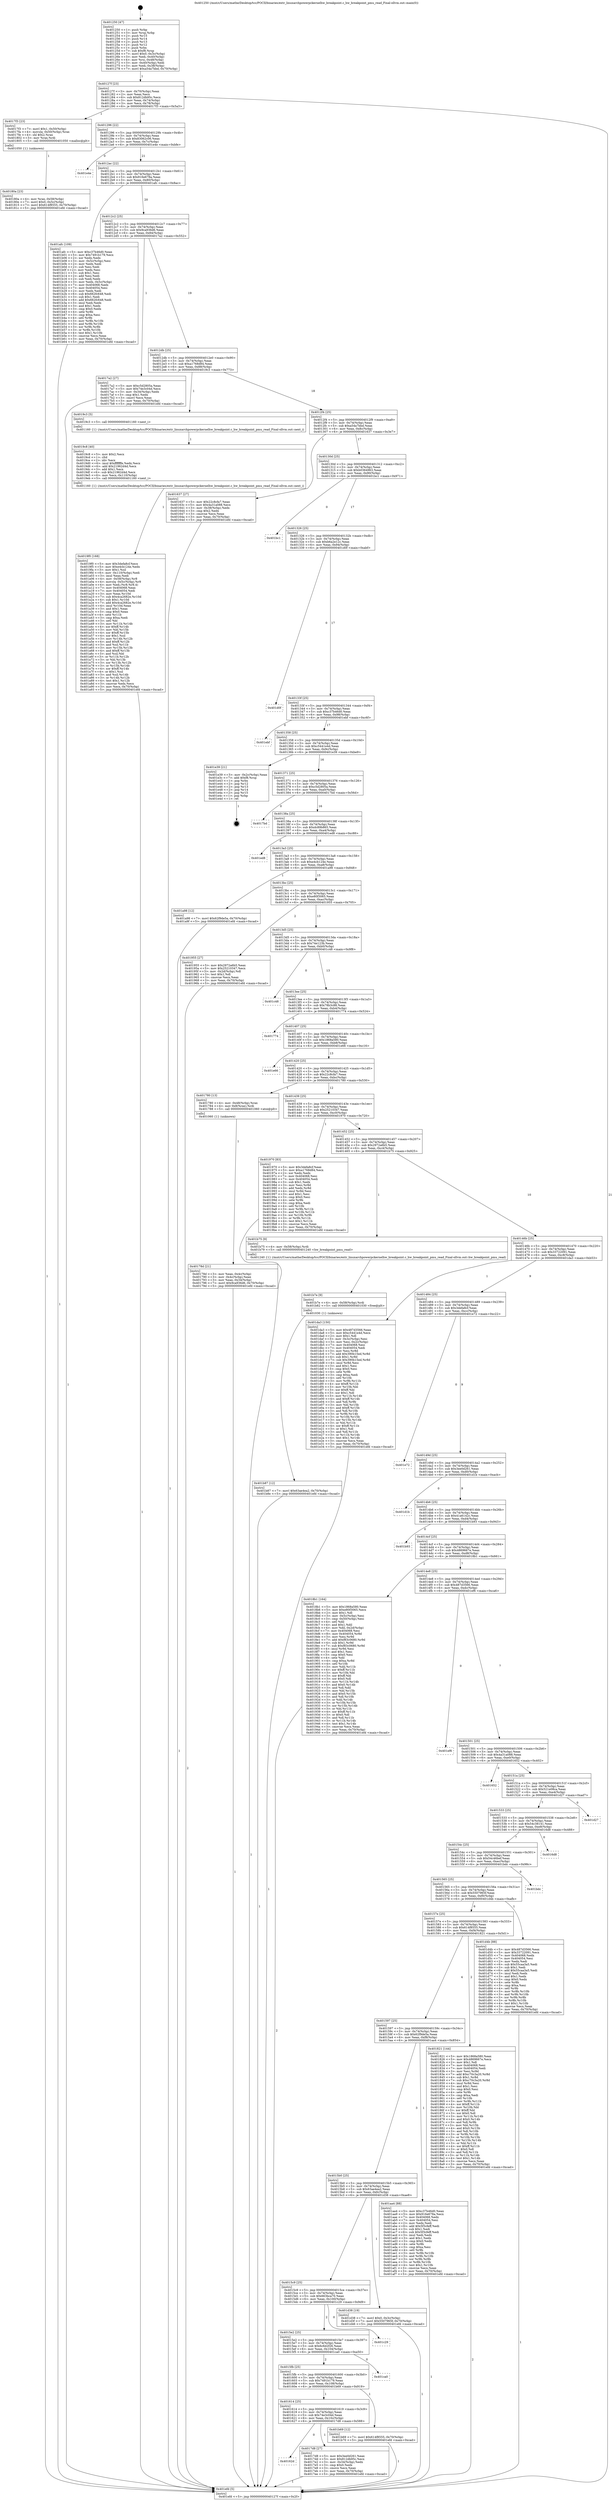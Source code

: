 digraph "0x401250" {
  label = "0x401250 (/mnt/c/Users/mathe/Desktop/tcc/POCII/binaries/extr_linuxarchpowerpckernelhw_breakpoint.c_hw_breakpoint_pmu_read_Final-ollvm.out::main(0))"
  labelloc = "t"
  node[shape=record]

  Entry [label="",width=0.3,height=0.3,shape=circle,fillcolor=black,style=filled]
  "0x40127f" [label="{
     0x40127f [23]\l
     | [instrs]\l
     &nbsp;&nbsp;0x40127f \<+3\>: mov -0x70(%rbp),%eax\l
     &nbsp;&nbsp;0x401282 \<+2\>: mov %eax,%ecx\l
     &nbsp;&nbsp;0x401284 \<+6\>: sub $0x812db95c,%ecx\l
     &nbsp;&nbsp;0x40128a \<+3\>: mov %eax,-0x74(%rbp)\l
     &nbsp;&nbsp;0x40128d \<+3\>: mov %ecx,-0x78(%rbp)\l
     &nbsp;&nbsp;0x401290 \<+6\>: je 00000000004017f3 \<main+0x5a3\>\l
  }"]
  "0x4017f3" [label="{
     0x4017f3 [23]\l
     | [instrs]\l
     &nbsp;&nbsp;0x4017f3 \<+7\>: movl $0x1,-0x50(%rbp)\l
     &nbsp;&nbsp;0x4017fa \<+4\>: movslq -0x50(%rbp),%rax\l
     &nbsp;&nbsp;0x4017fe \<+4\>: shl $0x2,%rax\l
     &nbsp;&nbsp;0x401802 \<+3\>: mov %rax,%rdi\l
     &nbsp;&nbsp;0x401805 \<+5\>: call 0000000000401050 \<malloc@plt\>\l
     | [calls]\l
     &nbsp;&nbsp;0x401050 \{1\} (unknown)\l
  }"]
  "0x401296" [label="{
     0x401296 [22]\l
     | [instrs]\l
     &nbsp;&nbsp;0x401296 \<+5\>: jmp 000000000040129b \<main+0x4b\>\l
     &nbsp;&nbsp;0x40129b \<+3\>: mov -0x74(%rbp),%eax\l
     &nbsp;&nbsp;0x40129e \<+5\>: sub $0x83062c06,%eax\l
     &nbsp;&nbsp;0x4012a3 \<+3\>: mov %eax,-0x7c(%rbp)\l
     &nbsp;&nbsp;0x4012a6 \<+6\>: je 0000000000401e4e \<main+0xbfe\>\l
  }"]
  Exit [label="",width=0.3,height=0.3,shape=circle,fillcolor=black,style=filled,peripheries=2]
  "0x401e4e" [label="{
     0x401e4e\l
  }", style=dashed]
  "0x4012ac" [label="{
     0x4012ac [22]\l
     | [instrs]\l
     &nbsp;&nbsp;0x4012ac \<+5\>: jmp 00000000004012b1 \<main+0x61\>\l
     &nbsp;&nbsp;0x4012b1 \<+3\>: mov -0x74(%rbp),%eax\l
     &nbsp;&nbsp;0x4012b4 \<+5\>: sub $0x916e678a,%eax\l
     &nbsp;&nbsp;0x4012b9 \<+3\>: mov %eax,-0x80(%rbp)\l
     &nbsp;&nbsp;0x4012bc \<+6\>: je 0000000000401afc \<main+0x8ac\>\l
  }"]
  "0x401b87" [label="{
     0x401b87 [12]\l
     | [instrs]\l
     &nbsp;&nbsp;0x401b87 \<+7\>: movl $0x63ae4ea2,-0x70(%rbp)\l
     &nbsp;&nbsp;0x401b8e \<+5\>: jmp 0000000000401efd \<main+0xcad\>\l
  }"]
  "0x401afc" [label="{
     0x401afc [109]\l
     | [instrs]\l
     &nbsp;&nbsp;0x401afc \<+5\>: mov $0xc37b46d0,%eax\l
     &nbsp;&nbsp;0x401b01 \<+5\>: mov $0x7491b179,%ecx\l
     &nbsp;&nbsp;0x401b06 \<+2\>: xor %edx,%edx\l
     &nbsp;&nbsp;0x401b08 \<+3\>: mov -0x5c(%rbp),%esi\l
     &nbsp;&nbsp;0x401b0b \<+2\>: mov %edx,%edi\l
     &nbsp;&nbsp;0x401b0d \<+2\>: sub %esi,%edi\l
     &nbsp;&nbsp;0x401b0f \<+2\>: mov %edx,%esi\l
     &nbsp;&nbsp;0x401b11 \<+3\>: sub $0x1,%esi\l
     &nbsp;&nbsp;0x401b14 \<+2\>: add %esi,%edi\l
     &nbsp;&nbsp;0x401b16 \<+2\>: sub %edi,%edx\l
     &nbsp;&nbsp;0x401b18 \<+3\>: mov %edx,-0x5c(%rbp)\l
     &nbsp;&nbsp;0x401b1b \<+7\>: mov 0x404068,%edx\l
     &nbsp;&nbsp;0x401b22 \<+7\>: mov 0x404054,%esi\l
     &nbsp;&nbsp;0x401b29 \<+2\>: mov %edx,%edi\l
     &nbsp;&nbsp;0x401b2b \<+6\>: sub $0x662fc648,%edi\l
     &nbsp;&nbsp;0x401b31 \<+3\>: sub $0x1,%edi\l
     &nbsp;&nbsp;0x401b34 \<+6\>: add $0x662fc648,%edi\l
     &nbsp;&nbsp;0x401b3a \<+3\>: imul %edi,%edx\l
     &nbsp;&nbsp;0x401b3d \<+3\>: and $0x1,%edx\l
     &nbsp;&nbsp;0x401b40 \<+3\>: cmp $0x0,%edx\l
     &nbsp;&nbsp;0x401b43 \<+4\>: sete %r8b\l
     &nbsp;&nbsp;0x401b47 \<+3\>: cmp $0xa,%esi\l
     &nbsp;&nbsp;0x401b4a \<+4\>: setl %r9b\l
     &nbsp;&nbsp;0x401b4e \<+3\>: mov %r8b,%r10b\l
     &nbsp;&nbsp;0x401b51 \<+3\>: and %r9b,%r10b\l
     &nbsp;&nbsp;0x401b54 \<+3\>: xor %r9b,%r8b\l
     &nbsp;&nbsp;0x401b57 \<+3\>: or %r8b,%r10b\l
     &nbsp;&nbsp;0x401b5a \<+4\>: test $0x1,%r10b\l
     &nbsp;&nbsp;0x401b5e \<+3\>: cmovne %ecx,%eax\l
     &nbsp;&nbsp;0x401b61 \<+3\>: mov %eax,-0x70(%rbp)\l
     &nbsp;&nbsp;0x401b64 \<+5\>: jmp 0000000000401efd \<main+0xcad\>\l
  }"]
  "0x4012c2" [label="{
     0x4012c2 [25]\l
     | [instrs]\l
     &nbsp;&nbsp;0x4012c2 \<+5\>: jmp 00000000004012c7 \<main+0x77\>\l
     &nbsp;&nbsp;0x4012c7 \<+3\>: mov -0x74(%rbp),%eax\l
     &nbsp;&nbsp;0x4012ca \<+5\>: sub $0x9ca936d6,%eax\l
     &nbsp;&nbsp;0x4012cf \<+6\>: mov %eax,-0x84(%rbp)\l
     &nbsp;&nbsp;0x4012d5 \<+6\>: je 00000000004017a2 \<main+0x552\>\l
  }"]
  "0x401b7e" [label="{
     0x401b7e [9]\l
     | [instrs]\l
     &nbsp;&nbsp;0x401b7e \<+4\>: mov -0x58(%rbp),%rdi\l
     &nbsp;&nbsp;0x401b82 \<+5\>: call 0000000000401030 \<free@plt\>\l
     | [calls]\l
     &nbsp;&nbsp;0x401030 \{1\} (unknown)\l
  }"]
  "0x4017a2" [label="{
     0x4017a2 [27]\l
     | [instrs]\l
     &nbsp;&nbsp;0x4017a2 \<+5\>: mov $0xc5d2805a,%eax\l
     &nbsp;&nbsp;0x4017a7 \<+5\>: mov $0x74e3c04d,%ecx\l
     &nbsp;&nbsp;0x4017ac \<+3\>: mov -0x34(%rbp),%edx\l
     &nbsp;&nbsp;0x4017af \<+3\>: cmp $0x1,%edx\l
     &nbsp;&nbsp;0x4017b2 \<+3\>: cmovl %ecx,%eax\l
     &nbsp;&nbsp;0x4017b5 \<+3\>: mov %eax,-0x70(%rbp)\l
     &nbsp;&nbsp;0x4017b8 \<+5\>: jmp 0000000000401efd \<main+0xcad\>\l
  }"]
  "0x4012db" [label="{
     0x4012db [25]\l
     | [instrs]\l
     &nbsp;&nbsp;0x4012db \<+5\>: jmp 00000000004012e0 \<main+0x90\>\l
     &nbsp;&nbsp;0x4012e0 \<+3\>: mov -0x74(%rbp),%eax\l
     &nbsp;&nbsp;0x4012e3 \<+5\>: sub $0xa1768d84,%eax\l
     &nbsp;&nbsp;0x4012e8 \<+6\>: mov %eax,-0x88(%rbp)\l
     &nbsp;&nbsp;0x4012ee \<+6\>: je 00000000004019c3 \<main+0x773\>\l
  }"]
  "0x4019f0" [label="{
     0x4019f0 [168]\l
     | [instrs]\l
     &nbsp;&nbsp;0x4019f0 \<+5\>: mov $0x3defa8cf,%ecx\l
     &nbsp;&nbsp;0x4019f5 \<+5\>: mov $0xe4cb124e,%edx\l
     &nbsp;&nbsp;0x4019fa \<+3\>: mov $0x1,%sil\l
     &nbsp;&nbsp;0x4019fd \<+6\>: mov -0x110(%rbp),%edi\l
     &nbsp;&nbsp;0x401a03 \<+3\>: imul %eax,%edi\l
     &nbsp;&nbsp;0x401a06 \<+4\>: mov -0x58(%rbp),%r8\l
     &nbsp;&nbsp;0x401a0a \<+4\>: movslq -0x5c(%rbp),%r9\l
     &nbsp;&nbsp;0x401a0e \<+4\>: mov %edi,(%r8,%r9,4)\l
     &nbsp;&nbsp;0x401a12 \<+7\>: mov 0x404068,%eax\l
     &nbsp;&nbsp;0x401a19 \<+7\>: mov 0x404054,%edi\l
     &nbsp;&nbsp;0x401a20 \<+3\>: mov %eax,%r10d\l
     &nbsp;&nbsp;0x401a23 \<+7\>: sub $0x4ca2682e,%r10d\l
     &nbsp;&nbsp;0x401a2a \<+4\>: sub $0x1,%r10d\l
     &nbsp;&nbsp;0x401a2e \<+7\>: add $0x4ca2682e,%r10d\l
     &nbsp;&nbsp;0x401a35 \<+4\>: imul %r10d,%eax\l
     &nbsp;&nbsp;0x401a39 \<+3\>: and $0x1,%eax\l
     &nbsp;&nbsp;0x401a3c \<+3\>: cmp $0x0,%eax\l
     &nbsp;&nbsp;0x401a3f \<+4\>: sete %r11b\l
     &nbsp;&nbsp;0x401a43 \<+3\>: cmp $0xa,%edi\l
     &nbsp;&nbsp;0x401a46 \<+3\>: setl %bl\l
     &nbsp;&nbsp;0x401a49 \<+3\>: mov %r11b,%r14b\l
     &nbsp;&nbsp;0x401a4c \<+4\>: xor $0xff,%r14b\l
     &nbsp;&nbsp;0x401a50 \<+3\>: mov %bl,%r15b\l
     &nbsp;&nbsp;0x401a53 \<+4\>: xor $0xff,%r15b\l
     &nbsp;&nbsp;0x401a57 \<+4\>: xor $0x1,%sil\l
     &nbsp;&nbsp;0x401a5b \<+3\>: mov %r14b,%r12b\l
     &nbsp;&nbsp;0x401a5e \<+4\>: and $0xff,%r12b\l
     &nbsp;&nbsp;0x401a62 \<+3\>: and %sil,%r11b\l
     &nbsp;&nbsp;0x401a65 \<+3\>: mov %r15b,%r13b\l
     &nbsp;&nbsp;0x401a68 \<+4\>: and $0xff,%r13b\l
     &nbsp;&nbsp;0x401a6c \<+3\>: and %sil,%bl\l
     &nbsp;&nbsp;0x401a6f \<+3\>: or %r11b,%r12b\l
     &nbsp;&nbsp;0x401a72 \<+3\>: or %bl,%r13b\l
     &nbsp;&nbsp;0x401a75 \<+3\>: xor %r13b,%r12b\l
     &nbsp;&nbsp;0x401a78 \<+3\>: or %r15b,%r14b\l
     &nbsp;&nbsp;0x401a7b \<+4\>: xor $0xff,%r14b\l
     &nbsp;&nbsp;0x401a7f \<+4\>: or $0x1,%sil\l
     &nbsp;&nbsp;0x401a83 \<+3\>: and %sil,%r14b\l
     &nbsp;&nbsp;0x401a86 \<+3\>: or %r14b,%r12b\l
     &nbsp;&nbsp;0x401a89 \<+4\>: test $0x1,%r12b\l
     &nbsp;&nbsp;0x401a8d \<+3\>: cmovne %edx,%ecx\l
     &nbsp;&nbsp;0x401a90 \<+3\>: mov %ecx,-0x70(%rbp)\l
     &nbsp;&nbsp;0x401a93 \<+5\>: jmp 0000000000401efd \<main+0xcad\>\l
  }"]
  "0x4019c3" [label="{
     0x4019c3 [5]\l
     | [instrs]\l
     &nbsp;&nbsp;0x4019c3 \<+5\>: call 0000000000401160 \<next_i\>\l
     | [calls]\l
     &nbsp;&nbsp;0x401160 \{1\} (/mnt/c/Users/mathe/Desktop/tcc/POCII/binaries/extr_linuxarchpowerpckernelhw_breakpoint.c_hw_breakpoint_pmu_read_Final-ollvm.out::next_i)\l
  }"]
  "0x4012f4" [label="{
     0x4012f4 [25]\l
     | [instrs]\l
     &nbsp;&nbsp;0x4012f4 \<+5\>: jmp 00000000004012f9 \<main+0xa9\>\l
     &nbsp;&nbsp;0x4012f9 \<+3\>: mov -0x74(%rbp),%eax\l
     &nbsp;&nbsp;0x4012fc \<+5\>: sub $0xa54a7bbd,%eax\l
     &nbsp;&nbsp;0x401301 \<+6\>: mov %eax,-0x8c(%rbp)\l
     &nbsp;&nbsp;0x401307 \<+6\>: je 0000000000401637 \<main+0x3e7\>\l
  }"]
  "0x4019c8" [label="{
     0x4019c8 [40]\l
     | [instrs]\l
     &nbsp;&nbsp;0x4019c8 \<+5\>: mov $0x2,%ecx\l
     &nbsp;&nbsp;0x4019cd \<+1\>: cltd\l
     &nbsp;&nbsp;0x4019ce \<+2\>: idiv %ecx\l
     &nbsp;&nbsp;0x4019d0 \<+6\>: imul $0xfffffffe,%edx,%ecx\l
     &nbsp;&nbsp;0x4019d6 \<+6\>: add $0x21962d4d,%ecx\l
     &nbsp;&nbsp;0x4019dc \<+3\>: add $0x1,%ecx\l
     &nbsp;&nbsp;0x4019df \<+6\>: sub $0x21962d4d,%ecx\l
     &nbsp;&nbsp;0x4019e5 \<+6\>: mov %ecx,-0x110(%rbp)\l
     &nbsp;&nbsp;0x4019eb \<+5\>: call 0000000000401160 \<next_i\>\l
     | [calls]\l
     &nbsp;&nbsp;0x401160 \{1\} (/mnt/c/Users/mathe/Desktop/tcc/POCII/binaries/extr_linuxarchpowerpckernelhw_breakpoint.c_hw_breakpoint_pmu_read_Final-ollvm.out::next_i)\l
  }"]
  "0x401637" [label="{
     0x401637 [27]\l
     | [instrs]\l
     &nbsp;&nbsp;0x401637 \<+5\>: mov $0x22c8cfa7,%eax\l
     &nbsp;&nbsp;0x40163c \<+5\>: mov $0x4a31a088,%ecx\l
     &nbsp;&nbsp;0x401641 \<+3\>: mov -0x38(%rbp),%edx\l
     &nbsp;&nbsp;0x401644 \<+3\>: cmp $0x2,%edx\l
     &nbsp;&nbsp;0x401647 \<+3\>: cmovne %ecx,%eax\l
     &nbsp;&nbsp;0x40164a \<+3\>: mov %eax,-0x70(%rbp)\l
     &nbsp;&nbsp;0x40164d \<+5\>: jmp 0000000000401efd \<main+0xcad\>\l
  }"]
  "0x40130d" [label="{
     0x40130d [25]\l
     | [instrs]\l
     &nbsp;&nbsp;0x40130d \<+5\>: jmp 0000000000401312 \<main+0xc2\>\l
     &nbsp;&nbsp;0x401312 \<+3\>: mov -0x74(%rbp),%eax\l
     &nbsp;&nbsp;0x401315 \<+5\>: sub $0xb0364963,%eax\l
     &nbsp;&nbsp;0x40131a \<+6\>: mov %eax,-0x90(%rbp)\l
     &nbsp;&nbsp;0x401320 \<+6\>: je 0000000000401bc1 \<main+0x971\>\l
  }"]
  "0x401efd" [label="{
     0x401efd [5]\l
     | [instrs]\l
     &nbsp;&nbsp;0x401efd \<+5\>: jmp 000000000040127f \<main+0x2f\>\l
  }"]
  "0x401250" [label="{
     0x401250 [47]\l
     | [instrs]\l
     &nbsp;&nbsp;0x401250 \<+1\>: push %rbp\l
     &nbsp;&nbsp;0x401251 \<+3\>: mov %rsp,%rbp\l
     &nbsp;&nbsp;0x401254 \<+2\>: push %r15\l
     &nbsp;&nbsp;0x401256 \<+2\>: push %r14\l
     &nbsp;&nbsp;0x401258 \<+2\>: push %r13\l
     &nbsp;&nbsp;0x40125a \<+2\>: push %r12\l
     &nbsp;&nbsp;0x40125c \<+1\>: push %rbx\l
     &nbsp;&nbsp;0x40125d \<+7\>: sub $0xf8,%rsp\l
     &nbsp;&nbsp;0x401264 \<+7\>: movl $0x0,-0x3c(%rbp)\l
     &nbsp;&nbsp;0x40126b \<+3\>: mov %edi,-0x40(%rbp)\l
     &nbsp;&nbsp;0x40126e \<+4\>: mov %rsi,-0x48(%rbp)\l
     &nbsp;&nbsp;0x401272 \<+3\>: mov -0x40(%rbp),%edi\l
     &nbsp;&nbsp;0x401275 \<+3\>: mov %edi,-0x38(%rbp)\l
     &nbsp;&nbsp;0x401278 \<+7\>: movl $0xa54a7bbd,-0x70(%rbp)\l
  }"]
  "0x40180a" [label="{
     0x40180a [23]\l
     | [instrs]\l
     &nbsp;&nbsp;0x40180a \<+4\>: mov %rax,-0x58(%rbp)\l
     &nbsp;&nbsp;0x40180e \<+7\>: movl $0x0,-0x5c(%rbp)\l
     &nbsp;&nbsp;0x401815 \<+7\>: movl $0x614f8555,-0x70(%rbp)\l
     &nbsp;&nbsp;0x40181c \<+5\>: jmp 0000000000401efd \<main+0xcad\>\l
  }"]
  "0x401bc1" [label="{
     0x401bc1\l
  }", style=dashed]
  "0x401326" [label="{
     0x401326 [25]\l
     | [instrs]\l
     &nbsp;&nbsp;0x401326 \<+5\>: jmp 000000000040132b \<main+0xdb\>\l
     &nbsp;&nbsp;0x40132b \<+3\>: mov -0x74(%rbp),%eax\l
     &nbsp;&nbsp;0x40132e \<+5\>: sub $0xb6a2e12c,%eax\l
     &nbsp;&nbsp;0x401333 \<+6\>: mov %eax,-0x94(%rbp)\l
     &nbsp;&nbsp;0x401339 \<+6\>: je 0000000000401d0f \<main+0xabf\>\l
  }"]
  "0x40162d" [label="{
     0x40162d\l
  }", style=dashed]
  "0x401d0f" [label="{
     0x401d0f\l
  }", style=dashed]
  "0x40133f" [label="{
     0x40133f [25]\l
     | [instrs]\l
     &nbsp;&nbsp;0x40133f \<+5\>: jmp 0000000000401344 \<main+0xf4\>\l
     &nbsp;&nbsp;0x401344 \<+3\>: mov -0x74(%rbp),%eax\l
     &nbsp;&nbsp;0x401347 \<+5\>: sub $0xc37b46d0,%eax\l
     &nbsp;&nbsp;0x40134c \<+6\>: mov %eax,-0x98(%rbp)\l
     &nbsp;&nbsp;0x401352 \<+6\>: je 0000000000401ebf \<main+0xc6f\>\l
  }"]
  "0x4017d8" [label="{
     0x4017d8 [27]\l
     | [instrs]\l
     &nbsp;&nbsp;0x4017d8 \<+5\>: mov $0x3ee0d261,%eax\l
     &nbsp;&nbsp;0x4017dd \<+5\>: mov $0x812db95c,%ecx\l
     &nbsp;&nbsp;0x4017e2 \<+3\>: mov -0x34(%rbp),%edx\l
     &nbsp;&nbsp;0x4017e5 \<+3\>: cmp $0x0,%edx\l
     &nbsp;&nbsp;0x4017e8 \<+3\>: cmove %ecx,%eax\l
     &nbsp;&nbsp;0x4017eb \<+3\>: mov %eax,-0x70(%rbp)\l
     &nbsp;&nbsp;0x4017ee \<+5\>: jmp 0000000000401efd \<main+0xcad\>\l
  }"]
  "0x401ebf" [label="{
     0x401ebf\l
  }", style=dashed]
  "0x401358" [label="{
     0x401358 [25]\l
     | [instrs]\l
     &nbsp;&nbsp;0x401358 \<+5\>: jmp 000000000040135d \<main+0x10d\>\l
     &nbsp;&nbsp;0x40135d \<+3\>: mov -0x74(%rbp),%eax\l
     &nbsp;&nbsp;0x401360 \<+5\>: sub $0xc5441e4d,%eax\l
     &nbsp;&nbsp;0x401365 \<+6\>: mov %eax,-0x9c(%rbp)\l
     &nbsp;&nbsp;0x40136b \<+6\>: je 0000000000401e39 \<main+0xbe9\>\l
  }"]
  "0x401614" [label="{
     0x401614 [25]\l
     | [instrs]\l
     &nbsp;&nbsp;0x401614 \<+5\>: jmp 0000000000401619 \<main+0x3c9\>\l
     &nbsp;&nbsp;0x401619 \<+3\>: mov -0x74(%rbp),%eax\l
     &nbsp;&nbsp;0x40161c \<+5\>: sub $0x74e3c04d,%eax\l
     &nbsp;&nbsp;0x401621 \<+6\>: mov %eax,-0x10c(%rbp)\l
     &nbsp;&nbsp;0x401627 \<+6\>: je 00000000004017d8 \<main+0x588\>\l
  }"]
  "0x401e39" [label="{
     0x401e39 [21]\l
     | [instrs]\l
     &nbsp;&nbsp;0x401e39 \<+3\>: mov -0x2c(%rbp),%eax\l
     &nbsp;&nbsp;0x401e3c \<+7\>: add $0xf8,%rsp\l
     &nbsp;&nbsp;0x401e43 \<+1\>: pop %rbx\l
     &nbsp;&nbsp;0x401e44 \<+2\>: pop %r12\l
     &nbsp;&nbsp;0x401e46 \<+2\>: pop %r13\l
     &nbsp;&nbsp;0x401e48 \<+2\>: pop %r14\l
     &nbsp;&nbsp;0x401e4a \<+2\>: pop %r15\l
     &nbsp;&nbsp;0x401e4c \<+1\>: pop %rbp\l
     &nbsp;&nbsp;0x401e4d \<+1\>: ret\l
  }"]
  "0x401371" [label="{
     0x401371 [25]\l
     | [instrs]\l
     &nbsp;&nbsp;0x401371 \<+5\>: jmp 0000000000401376 \<main+0x126\>\l
     &nbsp;&nbsp;0x401376 \<+3\>: mov -0x74(%rbp),%eax\l
     &nbsp;&nbsp;0x401379 \<+5\>: sub $0xc5d2805a,%eax\l
     &nbsp;&nbsp;0x40137e \<+6\>: mov %eax,-0xa0(%rbp)\l
     &nbsp;&nbsp;0x401384 \<+6\>: je 00000000004017bd \<main+0x56d\>\l
  }"]
  "0x401b69" [label="{
     0x401b69 [12]\l
     | [instrs]\l
     &nbsp;&nbsp;0x401b69 \<+7\>: movl $0x614f8555,-0x70(%rbp)\l
     &nbsp;&nbsp;0x401b70 \<+5\>: jmp 0000000000401efd \<main+0xcad\>\l
  }"]
  "0x4017bd" [label="{
     0x4017bd\l
  }", style=dashed]
  "0x40138a" [label="{
     0x40138a [25]\l
     | [instrs]\l
     &nbsp;&nbsp;0x40138a \<+5\>: jmp 000000000040138f \<main+0x13f\>\l
     &nbsp;&nbsp;0x40138f \<+3\>: mov -0x74(%rbp),%eax\l
     &nbsp;&nbsp;0x401392 \<+5\>: sub $0xdc89b865,%eax\l
     &nbsp;&nbsp;0x401397 \<+6\>: mov %eax,-0xa4(%rbp)\l
     &nbsp;&nbsp;0x40139d \<+6\>: je 0000000000401ed8 \<main+0xc88\>\l
  }"]
  "0x4015fb" [label="{
     0x4015fb [25]\l
     | [instrs]\l
     &nbsp;&nbsp;0x4015fb \<+5\>: jmp 0000000000401600 \<main+0x3b0\>\l
     &nbsp;&nbsp;0x401600 \<+3\>: mov -0x74(%rbp),%eax\l
     &nbsp;&nbsp;0x401603 \<+5\>: sub $0x7491b179,%eax\l
     &nbsp;&nbsp;0x401608 \<+6\>: mov %eax,-0x108(%rbp)\l
     &nbsp;&nbsp;0x40160e \<+6\>: je 0000000000401b69 \<main+0x919\>\l
  }"]
  "0x401ed8" [label="{
     0x401ed8\l
  }", style=dashed]
  "0x4013a3" [label="{
     0x4013a3 [25]\l
     | [instrs]\l
     &nbsp;&nbsp;0x4013a3 \<+5\>: jmp 00000000004013a8 \<main+0x158\>\l
     &nbsp;&nbsp;0x4013a8 \<+3\>: mov -0x74(%rbp),%eax\l
     &nbsp;&nbsp;0x4013ab \<+5\>: sub $0xe4cb124e,%eax\l
     &nbsp;&nbsp;0x4013b0 \<+6\>: mov %eax,-0xa8(%rbp)\l
     &nbsp;&nbsp;0x4013b6 \<+6\>: je 0000000000401a98 \<main+0x848\>\l
  }"]
  "0x401ca0" [label="{
     0x401ca0\l
  }", style=dashed]
  "0x401a98" [label="{
     0x401a98 [12]\l
     | [instrs]\l
     &nbsp;&nbsp;0x401a98 \<+7\>: movl $0x62f9de5a,-0x70(%rbp)\l
     &nbsp;&nbsp;0x401a9f \<+5\>: jmp 0000000000401efd \<main+0xcad\>\l
  }"]
  "0x4013bc" [label="{
     0x4013bc [25]\l
     | [instrs]\l
     &nbsp;&nbsp;0x4013bc \<+5\>: jmp 00000000004013c1 \<main+0x171\>\l
     &nbsp;&nbsp;0x4013c1 \<+3\>: mov -0x74(%rbp),%eax\l
     &nbsp;&nbsp;0x4013c4 \<+5\>: sub $0xe80f3065,%eax\l
     &nbsp;&nbsp;0x4013c9 \<+6\>: mov %eax,-0xac(%rbp)\l
     &nbsp;&nbsp;0x4013cf \<+6\>: je 0000000000401955 \<main+0x705\>\l
  }"]
  "0x4015e2" [label="{
     0x4015e2 [25]\l
     | [instrs]\l
     &nbsp;&nbsp;0x4015e2 \<+5\>: jmp 00000000004015e7 \<main+0x397\>\l
     &nbsp;&nbsp;0x4015e7 \<+3\>: mov -0x74(%rbp),%eax\l
     &nbsp;&nbsp;0x4015ea \<+5\>: sub $0x6c6d2f26,%eax\l
     &nbsp;&nbsp;0x4015ef \<+6\>: mov %eax,-0x104(%rbp)\l
     &nbsp;&nbsp;0x4015f5 \<+6\>: je 0000000000401ca0 \<main+0xa50\>\l
  }"]
  "0x401955" [label="{
     0x401955 [27]\l
     | [instrs]\l
     &nbsp;&nbsp;0x401955 \<+5\>: mov $0x2972a6b5,%eax\l
     &nbsp;&nbsp;0x40195a \<+5\>: mov $0x25210347,%ecx\l
     &nbsp;&nbsp;0x40195f \<+3\>: mov -0x2d(%rbp),%dl\l
     &nbsp;&nbsp;0x401962 \<+3\>: test $0x1,%dl\l
     &nbsp;&nbsp;0x401965 \<+3\>: cmovne %ecx,%eax\l
     &nbsp;&nbsp;0x401968 \<+3\>: mov %eax,-0x70(%rbp)\l
     &nbsp;&nbsp;0x40196b \<+5\>: jmp 0000000000401efd \<main+0xcad\>\l
  }"]
  "0x4013d5" [label="{
     0x4013d5 [25]\l
     | [instrs]\l
     &nbsp;&nbsp;0x4013d5 \<+5\>: jmp 00000000004013da \<main+0x18a\>\l
     &nbsp;&nbsp;0x4013da \<+3\>: mov -0x74(%rbp),%eax\l
     &nbsp;&nbsp;0x4013dd \<+5\>: sub $0x74e123b,%eax\l
     &nbsp;&nbsp;0x4013e2 \<+6\>: mov %eax,-0xb0(%rbp)\l
     &nbsp;&nbsp;0x4013e8 \<+6\>: je 0000000000401c48 \<main+0x9f8\>\l
  }"]
  "0x401c29" [label="{
     0x401c29\l
  }", style=dashed]
  "0x401c48" [label="{
     0x401c48\l
  }", style=dashed]
  "0x4013ee" [label="{
     0x4013ee [25]\l
     | [instrs]\l
     &nbsp;&nbsp;0x4013ee \<+5\>: jmp 00000000004013f3 \<main+0x1a3\>\l
     &nbsp;&nbsp;0x4013f3 \<+3\>: mov -0x74(%rbp),%eax\l
     &nbsp;&nbsp;0x4013f6 \<+5\>: sub $0x78b3c88,%eax\l
     &nbsp;&nbsp;0x4013fb \<+6\>: mov %eax,-0xb4(%rbp)\l
     &nbsp;&nbsp;0x401401 \<+6\>: je 0000000000401774 \<main+0x524\>\l
  }"]
  "0x4015c9" [label="{
     0x4015c9 [25]\l
     | [instrs]\l
     &nbsp;&nbsp;0x4015c9 \<+5\>: jmp 00000000004015ce \<main+0x37e\>\l
     &nbsp;&nbsp;0x4015ce \<+3\>: mov -0x74(%rbp),%eax\l
     &nbsp;&nbsp;0x4015d1 \<+5\>: sub $0x663bca70,%eax\l
     &nbsp;&nbsp;0x4015d6 \<+6\>: mov %eax,-0x100(%rbp)\l
     &nbsp;&nbsp;0x4015dc \<+6\>: je 0000000000401c29 \<main+0x9d9\>\l
  }"]
  "0x401774" [label="{
     0x401774\l
  }", style=dashed]
  "0x401407" [label="{
     0x401407 [25]\l
     | [instrs]\l
     &nbsp;&nbsp;0x401407 \<+5\>: jmp 000000000040140c \<main+0x1bc\>\l
     &nbsp;&nbsp;0x40140c \<+3\>: mov -0x74(%rbp),%eax\l
     &nbsp;&nbsp;0x40140f \<+5\>: sub $0x1868a580,%eax\l
     &nbsp;&nbsp;0x401414 \<+6\>: mov %eax,-0xb8(%rbp)\l
     &nbsp;&nbsp;0x40141a \<+6\>: je 0000000000401e66 \<main+0xc16\>\l
  }"]
  "0x401d38" [label="{
     0x401d38 [19]\l
     | [instrs]\l
     &nbsp;&nbsp;0x401d38 \<+7\>: movl $0x0,-0x3c(%rbp)\l
     &nbsp;&nbsp;0x401d3f \<+7\>: movl $0x5507965f,-0x70(%rbp)\l
     &nbsp;&nbsp;0x401d46 \<+5\>: jmp 0000000000401efd \<main+0xcad\>\l
  }"]
  "0x401e66" [label="{
     0x401e66\l
  }", style=dashed]
  "0x401420" [label="{
     0x401420 [25]\l
     | [instrs]\l
     &nbsp;&nbsp;0x401420 \<+5\>: jmp 0000000000401425 \<main+0x1d5\>\l
     &nbsp;&nbsp;0x401425 \<+3\>: mov -0x74(%rbp),%eax\l
     &nbsp;&nbsp;0x401428 \<+5\>: sub $0x22c8cfa7,%eax\l
     &nbsp;&nbsp;0x40142d \<+6\>: mov %eax,-0xbc(%rbp)\l
     &nbsp;&nbsp;0x401433 \<+6\>: je 0000000000401780 \<main+0x530\>\l
  }"]
  "0x4015b0" [label="{
     0x4015b0 [25]\l
     | [instrs]\l
     &nbsp;&nbsp;0x4015b0 \<+5\>: jmp 00000000004015b5 \<main+0x365\>\l
     &nbsp;&nbsp;0x4015b5 \<+3\>: mov -0x74(%rbp),%eax\l
     &nbsp;&nbsp;0x4015b8 \<+5\>: sub $0x63ae4ea2,%eax\l
     &nbsp;&nbsp;0x4015bd \<+6\>: mov %eax,-0xfc(%rbp)\l
     &nbsp;&nbsp;0x4015c3 \<+6\>: je 0000000000401d38 \<main+0xae8\>\l
  }"]
  "0x401780" [label="{
     0x401780 [13]\l
     | [instrs]\l
     &nbsp;&nbsp;0x401780 \<+4\>: mov -0x48(%rbp),%rax\l
     &nbsp;&nbsp;0x401784 \<+4\>: mov 0x8(%rax),%rdi\l
     &nbsp;&nbsp;0x401788 \<+5\>: call 0000000000401060 \<atoi@plt\>\l
     | [calls]\l
     &nbsp;&nbsp;0x401060 \{1\} (unknown)\l
  }"]
  "0x401439" [label="{
     0x401439 [25]\l
     | [instrs]\l
     &nbsp;&nbsp;0x401439 \<+5\>: jmp 000000000040143e \<main+0x1ee\>\l
     &nbsp;&nbsp;0x40143e \<+3\>: mov -0x74(%rbp),%eax\l
     &nbsp;&nbsp;0x401441 \<+5\>: sub $0x25210347,%eax\l
     &nbsp;&nbsp;0x401446 \<+6\>: mov %eax,-0xc0(%rbp)\l
     &nbsp;&nbsp;0x40144c \<+6\>: je 0000000000401970 \<main+0x720\>\l
  }"]
  "0x40178d" [label="{
     0x40178d [21]\l
     | [instrs]\l
     &nbsp;&nbsp;0x40178d \<+3\>: mov %eax,-0x4c(%rbp)\l
     &nbsp;&nbsp;0x401790 \<+3\>: mov -0x4c(%rbp),%eax\l
     &nbsp;&nbsp;0x401793 \<+3\>: mov %eax,-0x34(%rbp)\l
     &nbsp;&nbsp;0x401796 \<+7\>: movl $0x9ca936d6,-0x70(%rbp)\l
     &nbsp;&nbsp;0x40179d \<+5\>: jmp 0000000000401efd \<main+0xcad\>\l
  }"]
  "0x401aa4" [label="{
     0x401aa4 [88]\l
     | [instrs]\l
     &nbsp;&nbsp;0x401aa4 \<+5\>: mov $0xc37b46d0,%eax\l
     &nbsp;&nbsp;0x401aa9 \<+5\>: mov $0x916e678a,%ecx\l
     &nbsp;&nbsp;0x401aae \<+7\>: mov 0x404068,%edx\l
     &nbsp;&nbsp;0x401ab5 \<+7\>: mov 0x404054,%esi\l
     &nbsp;&nbsp;0x401abc \<+2\>: mov %edx,%edi\l
     &nbsp;&nbsp;0x401abe \<+6\>: add $0x5f3cfeff,%edi\l
     &nbsp;&nbsp;0x401ac4 \<+3\>: sub $0x1,%edi\l
     &nbsp;&nbsp;0x401ac7 \<+6\>: sub $0x5f3cfeff,%edi\l
     &nbsp;&nbsp;0x401acd \<+3\>: imul %edi,%edx\l
     &nbsp;&nbsp;0x401ad0 \<+3\>: and $0x1,%edx\l
     &nbsp;&nbsp;0x401ad3 \<+3\>: cmp $0x0,%edx\l
     &nbsp;&nbsp;0x401ad6 \<+4\>: sete %r8b\l
     &nbsp;&nbsp;0x401ada \<+3\>: cmp $0xa,%esi\l
     &nbsp;&nbsp;0x401add \<+4\>: setl %r9b\l
     &nbsp;&nbsp;0x401ae1 \<+3\>: mov %r8b,%r10b\l
     &nbsp;&nbsp;0x401ae4 \<+3\>: and %r9b,%r10b\l
     &nbsp;&nbsp;0x401ae7 \<+3\>: xor %r9b,%r8b\l
     &nbsp;&nbsp;0x401aea \<+3\>: or %r8b,%r10b\l
     &nbsp;&nbsp;0x401aed \<+4\>: test $0x1,%r10b\l
     &nbsp;&nbsp;0x401af1 \<+3\>: cmovne %ecx,%eax\l
     &nbsp;&nbsp;0x401af4 \<+3\>: mov %eax,-0x70(%rbp)\l
     &nbsp;&nbsp;0x401af7 \<+5\>: jmp 0000000000401efd \<main+0xcad\>\l
  }"]
  "0x401970" [label="{
     0x401970 [83]\l
     | [instrs]\l
     &nbsp;&nbsp;0x401970 \<+5\>: mov $0x3defa8cf,%eax\l
     &nbsp;&nbsp;0x401975 \<+5\>: mov $0xa1768d84,%ecx\l
     &nbsp;&nbsp;0x40197a \<+2\>: xor %edx,%edx\l
     &nbsp;&nbsp;0x40197c \<+7\>: mov 0x404068,%esi\l
     &nbsp;&nbsp;0x401983 \<+7\>: mov 0x404054,%edi\l
     &nbsp;&nbsp;0x40198a \<+3\>: sub $0x1,%edx\l
     &nbsp;&nbsp;0x40198d \<+3\>: mov %esi,%r8d\l
     &nbsp;&nbsp;0x401990 \<+3\>: add %edx,%r8d\l
     &nbsp;&nbsp;0x401993 \<+4\>: imul %r8d,%esi\l
     &nbsp;&nbsp;0x401997 \<+3\>: and $0x1,%esi\l
     &nbsp;&nbsp;0x40199a \<+3\>: cmp $0x0,%esi\l
     &nbsp;&nbsp;0x40199d \<+4\>: sete %r9b\l
     &nbsp;&nbsp;0x4019a1 \<+3\>: cmp $0xa,%edi\l
     &nbsp;&nbsp;0x4019a4 \<+4\>: setl %r10b\l
     &nbsp;&nbsp;0x4019a8 \<+3\>: mov %r9b,%r11b\l
     &nbsp;&nbsp;0x4019ab \<+3\>: and %r10b,%r11b\l
     &nbsp;&nbsp;0x4019ae \<+3\>: xor %r10b,%r9b\l
     &nbsp;&nbsp;0x4019b1 \<+3\>: or %r9b,%r11b\l
     &nbsp;&nbsp;0x4019b4 \<+4\>: test $0x1,%r11b\l
     &nbsp;&nbsp;0x4019b8 \<+3\>: cmovne %ecx,%eax\l
     &nbsp;&nbsp;0x4019bb \<+3\>: mov %eax,-0x70(%rbp)\l
     &nbsp;&nbsp;0x4019be \<+5\>: jmp 0000000000401efd \<main+0xcad\>\l
  }"]
  "0x401452" [label="{
     0x401452 [25]\l
     | [instrs]\l
     &nbsp;&nbsp;0x401452 \<+5\>: jmp 0000000000401457 \<main+0x207\>\l
     &nbsp;&nbsp;0x401457 \<+3\>: mov -0x74(%rbp),%eax\l
     &nbsp;&nbsp;0x40145a \<+5\>: sub $0x2972a6b5,%eax\l
     &nbsp;&nbsp;0x40145f \<+6\>: mov %eax,-0xc4(%rbp)\l
     &nbsp;&nbsp;0x401465 \<+6\>: je 0000000000401b75 \<main+0x925\>\l
  }"]
  "0x401597" [label="{
     0x401597 [25]\l
     | [instrs]\l
     &nbsp;&nbsp;0x401597 \<+5\>: jmp 000000000040159c \<main+0x34c\>\l
     &nbsp;&nbsp;0x40159c \<+3\>: mov -0x74(%rbp),%eax\l
     &nbsp;&nbsp;0x40159f \<+5\>: sub $0x62f9de5a,%eax\l
     &nbsp;&nbsp;0x4015a4 \<+6\>: mov %eax,-0xf8(%rbp)\l
     &nbsp;&nbsp;0x4015aa \<+6\>: je 0000000000401aa4 \<main+0x854\>\l
  }"]
  "0x401b75" [label="{
     0x401b75 [9]\l
     | [instrs]\l
     &nbsp;&nbsp;0x401b75 \<+4\>: mov -0x58(%rbp),%rdi\l
     &nbsp;&nbsp;0x401b79 \<+5\>: call 0000000000401240 \<hw_breakpoint_pmu_read\>\l
     | [calls]\l
     &nbsp;&nbsp;0x401240 \{1\} (/mnt/c/Users/mathe/Desktop/tcc/POCII/binaries/extr_linuxarchpowerpckernelhw_breakpoint.c_hw_breakpoint_pmu_read_Final-ollvm.out::hw_breakpoint_pmu_read)\l
  }"]
  "0x40146b" [label="{
     0x40146b [25]\l
     | [instrs]\l
     &nbsp;&nbsp;0x40146b \<+5\>: jmp 0000000000401470 \<main+0x220\>\l
     &nbsp;&nbsp;0x401470 \<+3\>: mov -0x74(%rbp),%eax\l
     &nbsp;&nbsp;0x401473 \<+5\>: sub $0x33722091,%eax\l
     &nbsp;&nbsp;0x401478 \<+6\>: mov %eax,-0xc8(%rbp)\l
     &nbsp;&nbsp;0x40147e \<+6\>: je 0000000000401da3 \<main+0xb53\>\l
  }"]
  "0x401821" [label="{
     0x401821 [144]\l
     | [instrs]\l
     &nbsp;&nbsp;0x401821 \<+5\>: mov $0x1868a580,%eax\l
     &nbsp;&nbsp;0x401826 \<+5\>: mov $0x4869667e,%ecx\l
     &nbsp;&nbsp;0x40182b \<+2\>: mov $0x1,%dl\l
     &nbsp;&nbsp;0x40182d \<+7\>: mov 0x404068,%esi\l
     &nbsp;&nbsp;0x401834 \<+7\>: mov 0x404054,%edi\l
     &nbsp;&nbsp;0x40183b \<+3\>: mov %esi,%r8d\l
     &nbsp;&nbsp;0x40183e \<+7\>: add $0xc70c3a20,%r8d\l
     &nbsp;&nbsp;0x401845 \<+4\>: sub $0x1,%r8d\l
     &nbsp;&nbsp;0x401849 \<+7\>: sub $0xc70c3a20,%r8d\l
     &nbsp;&nbsp;0x401850 \<+4\>: imul %r8d,%esi\l
     &nbsp;&nbsp;0x401854 \<+3\>: and $0x1,%esi\l
     &nbsp;&nbsp;0x401857 \<+3\>: cmp $0x0,%esi\l
     &nbsp;&nbsp;0x40185a \<+4\>: sete %r9b\l
     &nbsp;&nbsp;0x40185e \<+3\>: cmp $0xa,%edi\l
     &nbsp;&nbsp;0x401861 \<+4\>: setl %r10b\l
     &nbsp;&nbsp;0x401865 \<+3\>: mov %r9b,%r11b\l
     &nbsp;&nbsp;0x401868 \<+4\>: xor $0xff,%r11b\l
     &nbsp;&nbsp;0x40186c \<+3\>: mov %r10b,%bl\l
     &nbsp;&nbsp;0x40186f \<+3\>: xor $0xff,%bl\l
     &nbsp;&nbsp;0x401872 \<+3\>: xor $0x0,%dl\l
     &nbsp;&nbsp;0x401875 \<+3\>: mov %r11b,%r14b\l
     &nbsp;&nbsp;0x401878 \<+4\>: and $0x0,%r14b\l
     &nbsp;&nbsp;0x40187c \<+3\>: and %dl,%r9b\l
     &nbsp;&nbsp;0x40187f \<+3\>: mov %bl,%r15b\l
     &nbsp;&nbsp;0x401882 \<+4\>: and $0x0,%r15b\l
     &nbsp;&nbsp;0x401886 \<+3\>: and %dl,%r10b\l
     &nbsp;&nbsp;0x401889 \<+3\>: or %r9b,%r14b\l
     &nbsp;&nbsp;0x40188c \<+3\>: or %r10b,%r15b\l
     &nbsp;&nbsp;0x40188f \<+3\>: xor %r15b,%r14b\l
     &nbsp;&nbsp;0x401892 \<+3\>: or %bl,%r11b\l
     &nbsp;&nbsp;0x401895 \<+4\>: xor $0xff,%r11b\l
     &nbsp;&nbsp;0x401899 \<+3\>: or $0x0,%dl\l
     &nbsp;&nbsp;0x40189c \<+3\>: and %dl,%r11b\l
     &nbsp;&nbsp;0x40189f \<+3\>: or %r11b,%r14b\l
     &nbsp;&nbsp;0x4018a2 \<+4\>: test $0x1,%r14b\l
     &nbsp;&nbsp;0x4018a6 \<+3\>: cmovne %ecx,%eax\l
     &nbsp;&nbsp;0x4018a9 \<+3\>: mov %eax,-0x70(%rbp)\l
     &nbsp;&nbsp;0x4018ac \<+5\>: jmp 0000000000401efd \<main+0xcad\>\l
  }"]
  "0x401da3" [label="{
     0x401da3 [150]\l
     | [instrs]\l
     &nbsp;&nbsp;0x401da3 \<+5\>: mov $0x487d3566,%eax\l
     &nbsp;&nbsp;0x401da8 \<+5\>: mov $0xc5441e4d,%ecx\l
     &nbsp;&nbsp;0x401dad \<+2\>: mov $0x1,%dl\l
     &nbsp;&nbsp;0x401daf \<+3\>: mov -0x3c(%rbp),%esi\l
     &nbsp;&nbsp;0x401db2 \<+3\>: mov %esi,-0x2c(%rbp)\l
     &nbsp;&nbsp;0x401db5 \<+7\>: mov 0x404068,%esi\l
     &nbsp;&nbsp;0x401dbc \<+7\>: mov 0x404054,%edi\l
     &nbsp;&nbsp;0x401dc3 \<+3\>: mov %esi,%r8d\l
     &nbsp;&nbsp;0x401dc6 \<+7\>: add $0x390b15ed,%r8d\l
     &nbsp;&nbsp;0x401dcd \<+4\>: sub $0x1,%r8d\l
     &nbsp;&nbsp;0x401dd1 \<+7\>: sub $0x390b15ed,%r8d\l
     &nbsp;&nbsp;0x401dd8 \<+4\>: imul %r8d,%esi\l
     &nbsp;&nbsp;0x401ddc \<+3\>: and $0x1,%esi\l
     &nbsp;&nbsp;0x401ddf \<+3\>: cmp $0x0,%esi\l
     &nbsp;&nbsp;0x401de2 \<+4\>: sete %r9b\l
     &nbsp;&nbsp;0x401de6 \<+3\>: cmp $0xa,%edi\l
     &nbsp;&nbsp;0x401de9 \<+4\>: setl %r10b\l
     &nbsp;&nbsp;0x401ded \<+3\>: mov %r9b,%r11b\l
     &nbsp;&nbsp;0x401df0 \<+4\>: xor $0xff,%r11b\l
     &nbsp;&nbsp;0x401df4 \<+3\>: mov %r10b,%bl\l
     &nbsp;&nbsp;0x401df7 \<+3\>: xor $0xff,%bl\l
     &nbsp;&nbsp;0x401dfa \<+3\>: xor $0x1,%dl\l
     &nbsp;&nbsp;0x401dfd \<+3\>: mov %r11b,%r14b\l
     &nbsp;&nbsp;0x401e00 \<+4\>: and $0xff,%r14b\l
     &nbsp;&nbsp;0x401e04 \<+3\>: and %dl,%r9b\l
     &nbsp;&nbsp;0x401e07 \<+3\>: mov %bl,%r15b\l
     &nbsp;&nbsp;0x401e0a \<+4\>: and $0xff,%r15b\l
     &nbsp;&nbsp;0x401e0e \<+3\>: and %dl,%r10b\l
     &nbsp;&nbsp;0x401e11 \<+3\>: or %r9b,%r14b\l
     &nbsp;&nbsp;0x401e14 \<+3\>: or %r10b,%r15b\l
     &nbsp;&nbsp;0x401e17 \<+3\>: xor %r15b,%r14b\l
     &nbsp;&nbsp;0x401e1a \<+3\>: or %bl,%r11b\l
     &nbsp;&nbsp;0x401e1d \<+4\>: xor $0xff,%r11b\l
     &nbsp;&nbsp;0x401e21 \<+3\>: or $0x1,%dl\l
     &nbsp;&nbsp;0x401e24 \<+3\>: and %dl,%r11b\l
     &nbsp;&nbsp;0x401e27 \<+3\>: or %r11b,%r14b\l
     &nbsp;&nbsp;0x401e2a \<+4\>: test $0x1,%r14b\l
     &nbsp;&nbsp;0x401e2e \<+3\>: cmovne %ecx,%eax\l
     &nbsp;&nbsp;0x401e31 \<+3\>: mov %eax,-0x70(%rbp)\l
     &nbsp;&nbsp;0x401e34 \<+5\>: jmp 0000000000401efd \<main+0xcad\>\l
  }"]
  "0x401484" [label="{
     0x401484 [25]\l
     | [instrs]\l
     &nbsp;&nbsp;0x401484 \<+5\>: jmp 0000000000401489 \<main+0x239\>\l
     &nbsp;&nbsp;0x401489 \<+3\>: mov -0x74(%rbp),%eax\l
     &nbsp;&nbsp;0x40148c \<+5\>: sub $0x3defa8cf,%eax\l
     &nbsp;&nbsp;0x401491 \<+6\>: mov %eax,-0xcc(%rbp)\l
     &nbsp;&nbsp;0x401497 \<+6\>: je 0000000000401e72 \<main+0xc22\>\l
  }"]
  "0x40157e" [label="{
     0x40157e [25]\l
     | [instrs]\l
     &nbsp;&nbsp;0x40157e \<+5\>: jmp 0000000000401583 \<main+0x333\>\l
     &nbsp;&nbsp;0x401583 \<+3\>: mov -0x74(%rbp),%eax\l
     &nbsp;&nbsp;0x401586 \<+5\>: sub $0x614f8555,%eax\l
     &nbsp;&nbsp;0x40158b \<+6\>: mov %eax,-0xf4(%rbp)\l
     &nbsp;&nbsp;0x401591 \<+6\>: je 0000000000401821 \<main+0x5d1\>\l
  }"]
  "0x401e72" [label="{
     0x401e72\l
  }", style=dashed]
  "0x40149d" [label="{
     0x40149d [25]\l
     | [instrs]\l
     &nbsp;&nbsp;0x40149d \<+5\>: jmp 00000000004014a2 \<main+0x252\>\l
     &nbsp;&nbsp;0x4014a2 \<+3\>: mov -0x74(%rbp),%eax\l
     &nbsp;&nbsp;0x4014a5 \<+5\>: sub $0x3ee0d261,%eax\l
     &nbsp;&nbsp;0x4014aa \<+6\>: mov %eax,-0xd0(%rbp)\l
     &nbsp;&nbsp;0x4014b0 \<+6\>: je 0000000000401d1b \<main+0xacb\>\l
  }"]
  "0x401d4b" [label="{
     0x401d4b [88]\l
     | [instrs]\l
     &nbsp;&nbsp;0x401d4b \<+5\>: mov $0x487d3566,%eax\l
     &nbsp;&nbsp;0x401d50 \<+5\>: mov $0x33722091,%ecx\l
     &nbsp;&nbsp;0x401d55 \<+7\>: mov 0x404068,%edx\l
     &nbsp;&nbsp;0x401d5c \<+7\>: mov 0x404054,%esi\l
     &nbsp;&nbsp;0x401d63 \<+2\>: mov %edx,%edi\l
     &nbsp;&nbsp;0x401d65 \<+6\>: sub $0x55caa3a5,%edi\l
     &nbsp;&nbsp;0x401d6b \<+3\>: sub $0x1,%edi\l
     &nbsp;&nbsp;0x401d6e \<+6\>: add $0x55caa3a5,%edi\l
     &nbsp;&nbsp;0x401d74 \<+3\>: imul %edi,%edx\l
     &nbsp;&nbsp;0x401d77 \<+3\>: and $0x1,%edx\l
     &nbsp;&nbsp;0x401d7a \<+3\>: cmp $0x0,%edx\l
     &nbsp;&nbsp;0x401d7d \<+4\>: sete %r8b\l
     &nbsp;&nbsp;0x401d81 \<+3\>: cmp $0xa,%esi\l
     &nbsp;&nbsp;0x401d84 \<+4\>: setl %r9b\l
     &nbsp;&nbsp;0x401d88 \<+3\>: mov %r8b,%r10b\l
     &nbsp;&nbsp;0x401d8b \<+3\>: and %r9b,%r10b\l
     &nbsp;&nbsp;0x401d8e \<+3\>: xor %r9b,%r8b\l
     &nbsp;&nbsp;0x401d91 \<+3\>: or %r8b,%r10b\l
     &nbsp;&nbsp;0x401d94 \<+4\>: test $0x1,%r10b\l
     &nbsp;&nbsp;0x401d98 \<+3\>: cmovne %ecx,%eax\l
     &nbsp;&nbsp;0x401d9b \<+3\>: mov %eax,-0x70(%rbp)\l
     &nbsp;&nbsp;0x401d9e \<+5\>: jmp 0000000000401efd \<main+0xcad\>\l
  }"]
  "0x401d1b" [label="{
     0x401d1b\l
  }", style=dashed]
  "0x4014b6" [label="{
     0x4014b6 [25]\l
     | [instrs]\l
     &nbsp;&nbsp;0x4014b6 \<+5\>: jmp 00000000004014bb \<main+0x26b\>\l
     &nbsp;&nbsp;0x4014bb \<+3\>: mov -0x74(%rbp),%eax\l
     &nbsp;&nbsp;0x4014be \<+5\>: sub $0x41a6142c,%eax\l
     &nbsp;&nbsp;0x4014c3 \<+6\>: mov %eax,-0xd4(%rbp)\l
     &nbsp;&nbsp;0x4014c9 \<+6\>: je 0000000000401b93 \<main+0x943\>\l
  }"]
  "0x401565" [label="{
     0x401565 [25]\l
     | [instrs]\l
     &nbsp;&nbsp;0x401565 \<+5\>: jmp 000000000040156a \<main+0x31a\>\l
     &nbsp;&nbsp;0x40156a \<+3\>: mov -0x74(%rbp),%eax\l
     &nbsp;&nbsp;0x40156d \<+5\>: sub $0x5507965f,%eax\l
     &nbsp;&nbsp;0x401572 \<+6\>: mov %eax,-0xf0(%rbp)\l
     &nbsp;&nbsp;0x401578 \<+6\>: je 0000000000401d4b \<main+0xafb\>\l
  }"]
  "0x401b93" [label="{
     0x401b93\l
  }", style=dashed]
  "0x4014cf" [label="{
     0x4014cf [25]\l
     | [instrs]\l
     &nbsp;&nbsp;0x4014cf \<+5\>: jmp 00000000004014d4 \<main+0x284\>\l
     &nbsp;&nbsp;0x4014d4 \<+3\>: mov -0x74(%rbp),%eax\l
     &nbsp;&nbsp;0x4014d7 \<+5\>: sub $0x4869667e,%eax\l
     &nbsp;&nbsp;0x4014dc \<+6\>: mov %eax,-0xd8(%rbp)\l
     &nbsp;&nbsp;0x4014e2 \<+6\>: je 00000000004018b1 \<main+0x661\>\l
  }"]
  "0x401bdc" [label="{
     0x401bdc\l
  }", style=dashed]
  "0x4018b1" [label="{
     0x4018b1 [164]\l
     | [instrs]\l
     &nbsp;&nbsp;0x4018b1 \<+5\>: mov $0x1868a580,%eax\l
     &nbsp;&nbsp;0x4018b6 \<+5\>: mov $0xe80f3065,%ecx\l
     &nbsp;&nbsp;0x4018bb \<+2\>: mov $0x1,%dl\l
     &nbsp;&nbsp;0x4018bd \<+3\>: mov -0x5c(%rbp),%esi\l
     &nbsp;&nbsp;0x4018c0 \<+3\>: cmp -0x50(%rbp),%esi\l
     &nbsp;&nbsp;0x4018c3 \<+4\>: setl %dil\l
     &nbsp;&nbsp;0x4018c7 \<+4\>: and $0x1,%dil\l
     &nbsp;&nbsp;0x4018cb \<+4\>: mov %dil,-0x2d(%rbp)\l
     &nbsp;&nbsp;0x4018cf \<+7\>: mov 0x404068,%esi\l
     &nbsp;&nbsp;0x4018d6 \<+8\>: mov 0x404054,%r8d\l
     &nbsp;&nbsp;0x4018de \<+3\>: mov %esi,%r9d\l
     &nbsp;&nbsp;0x4018e1 \<+7\>: add $0xf83c0680,%r9d\l
     &nbsp;&nbsp;0x4018e8 \<+4\>: sub $0x1,%r9d\l
     &nbsp;&nbsp;0x4018ec \<+7\>: sub $0xf83c0680,%r9d\l
     &nbsp;&nbsp;0x4018f3 \<+4\>: imul %r9d,%esi\l
     &nbsp;&nbsp;0x4018f7 \<+3\>: and $0x1,%esi\l
     &nbsp;&nbsp;0x4018fa \<+3\>: cmp $0x0,%esi\l
     &nbsp;&nbsp;0x4018fd \<+4\>: sete %dil\l
     &nbsp;&nbsp;0x401901 \<+4\>: cmp $0xa,%r8d\l
     &nbsp;&nbsp;0x401905 \<+4\>: setl %r10b\l
     &nbsp;&nbsp;0x401909 \<+3\>: mov %dil,%r11b\l
     &nbsp;&nbsp;0x40190c \<+4\>: xor $0xff,%r11b\l
     &nbsp;&nbsp;0x401910 \<+3\>: mov %r10b,%bl\l
     &nbsp;&nbsp;0x401913 \<+3\>: xor $0xff,%bl\l
     &nbsp;&nbsp;0x401916 \<+3\>: xor $0x0,%dl\l
     &nbsp;&nbsp;0x401919 \<+3\>: mov %r11b,%r14b\l
     &nbsp;&nbsp;0x40191c \<+4\>: and $0x0,%r14b\l
     &nbsp;&nbsp;0x401920 \<+3\>: and %dl,%dil\l
     &nbsp;&nbsp;0x401923 \<+3\>: mov %bl,%r15b\l
     &nbsp;&nbsp;0x401926 \<+4\>: and $0x0,%r15b\l
     &nbsp;&nbsp;0x40192a \<+3\>: and %dl,%r10b\l
     &nbsp;&nbsp;0x40192d \<+3\>: or %dil,%r14b\l
     &nbsp;&nbsp;0x401930 \<+3\>: or %r10b,%r15b\l
     &nbsp;&nbsp;0x401933 \<+3\>: xor %r15b,%r14b\l
     &nbsp;&nbsp;0x401936 \<+3\>: or %bl,%r11b\l
     &nbsp;&nbsp;0x401939 \<+4\>: xor $0xff,%r11b\l
     &nbsp;&nbsp;0x40193d \<+3\>: or $0x0,%dl\l
     &nbsp;&nbsp;0x401940 \<+3\>: and %dl,%r11b\l
     &nbsp;&nbsp;0x401943 \<+3\>: or %r11b,%r14b\l
     &nbsp;&nbsp;0x401946 \<+4\>: test $0x1,%r14b\l
     &nbsp;&nbsp;0x40194a \<+3\>: cmovne %ecx,%eax\l
     &nbsp;&nbsp;0x40194d \<+3\>: mov %eax,-0x70(%rbp)\l
     &nbsp;&nbsp;0x401950 \<+5\>: jmp 0000000000401efd \<main+0xcad\>\l
  }"]
  "0x4014e8" [label="{
     0x4014e8 [25]\l
     | [instrs]\l
     &nbsp;&nbsp;0x4014e8 \<+5\>: jmp 00000000004014ed \<main+0x29d\>\l
     &nbsp;&nbsp;0x4014ed \<+3\>: mov -0x74(%rbp),%eax\l
     &nbsp;&nbsp;0x4014f0 \<+5\>: sub $0x487d3566,%eax\l
     &nbsp;&nbsp;0x4014f5 \<+6\>: mov %eax,-0xdc(%rbp)\l
     &nbsp;&nbsp;0x4014fb \<+6\>: je 0000000000401ef6 \<main+0xca6\>\l
  }"]
  "0x40154c" [label="{
     0x40154c [25]\l
     | [instrs]\l
     &nbsp;&nbsp;0x40154c \<+5\>: jmp 0000000000401551 \<main+0x301\>\l
     &nbsp;&nbsp;0x401551 \<+3\>: mov -0x74(%rbp),%eax\l
     &nbsp;&nbsp;0x401554 \<+5\>: sub $0x54c46bef,%eax\l
     &nbsp;&nbsp;0x401559 \<+6\>: mov %eax,-0xec(%rbp)\l
     &nbsp;&nbsp;0x40155f \<+6\>: je 0000000000401bdc \<main+0x98c\>\l
  }"]
  "0x401ef6" [label="{
     0x401ef6\l
  }", style=dashed]
  "0x401501" [label="{
     0x401501 [25]\l
     | [instrs]\l
     &nbsp;&nbsp;0x401501 \<+5\>: jmp 0000000000401506 \<main+0x2b6\>\l
     &nbsp;&nbsp;0x401506 \<+3\>: mov -0x74(%rbp),%eax\l
     &nbsp;&nbsp;0x401509 \<+5\>: sub $0x4a31a088,%eax\l
     &nbsp;&nbsp;0x40150e \<+6\>: mov %eax,-0xe0(%rbp)\l
     &nbsp;&nbsp;0x401514 \<+6\>: je 0000000000401652 \<main+0x402\>\l
  }"]
  "0x4016d8" [label="{
     0x4016d8\l
  }", style=dashed]
  "0x401652" [label="{
     0x401652\l
  }", style=dashed]
  "0x40151a" [label="{
     0x40151a [25]\l
     | [instrs]\l
     &nbsp;&nbsp;0x40151a \<+5\>: jmp 000000000040151f \<main+0x2cf\>\l
     &nbsp;&nbsp;0x40151f \<+3\>: mov -0x74(%rbp),%eax\l
     &nbsp;&nbsp;0x401522 \<+5\>: sub $0x521e08ca,%eax\l
     &nbsp;&nbsp;0x401527 \<+6\>: mov %eax,-0xe4(%rbp)\l
     &nbsp;&nbsp;0x40152d \<+6\>: je 0000000000401d27 \<main+0xad7\>\l
  }"]
  "0x401533" [label="{
     0x401533 [25]\l
     | [instrs]\l
     &nbsp;&nbsp;0x401533 \<+5\>: jmp 0000000000401538 \<main+0x2e8\>\l
     &nbsp;&nbsp;0x401538 \<+3\>: mov -0x74(%rbp),%eax\l
     &nbsp;&nbsp;0x40153b \<+5\>: sub $0x54c38141,%eax\l
     &nbsp;&nbsp;0x401540 \<+6\>: mov %eax,-0xe8(%rbp)\l
     &nbsp;&nbsp;0x401546 \<+6\>: je 00000000004016d8 \<main+0x488\>\l
  }"]
  "0x401d27" [label="{
     0x401d27\l
  }", style=dashed]
  Entry -> "0x401250" [label=" 1"]
  "0x40127f" -> "0x4017f3" [label=" 1"]
  "0x40127f" -> "0x401296" [label=" 21"]
  "0x401e39" -> Exit [label=" 1"]
  "0x401296" -> "0x401e4e" [label=" 0"]
  "0x401296" -> "0x4012ac" [label=" 21"]
  "0x401da3" -> "0x401efd" [label=" 1"]
  "0x4012ac" -> "0x401afc" [label=" 1"]
  "0x4012ac" -> "0x4012c2" [label=" 20"]
  "0x401d4b" -> "0x401efd" [label=" 1"]
  "0x4012c2" -> "0x4017a2" [label=" 1"]
  "0x4012c2" -> "0x4012db" [label=" 19"]
  "0x401d38" -> "0x401efd" [label=" 1"]
  "0x4012db" -> "0x4019c3" [label=" 1"]
  "0x4012db" -> "0x4012f4" [label=" 18"]
  "0x401b87" -> "0x401efd" [label=" 1"]
  "0x4012f4" -> "0x401637" [label=" 1"]
  "0x4012f4" -> "0x40130d" [label=" 17"]
  "0x401637" -> "0x401efd" [label=" 1"]
  "0x401250" -> "0x40127f" [label=" 1"]
  "0x401efd" -> "0x40127f" [label=" 21"]
  "0x401b7e" -> "0x401b87" [label=" 1"]
  "0x40130d" -> "0x401bc1" [label=" 0"]
  "0x40130d" -> "0x401326" [label=" 17"]
  "0x401b75" -> "0x401b7e" [label=" 1"]
  "0x401326" -> "0x401d0f" [label=" 0"]
  "0x401326" -> "0x40133f" [label=" 17"]
  "0x401b69" -> "0x401efd" [label=" 1"]
  "0x40133f" -> "0x401ebf" [label=" 0"]
  "0x40133f" -> "0x401358" [label=" 17"]
  "0x401afc" -> "0x401efd" [label=" 1"]
  "0x401358" -> "0x401e39" [label=" 1"]
  "0x401358" -> "0x401371" [label=" 16"]
  "0x401a98" -> "0x401efd" [label=" 1"]
  "0x401371" -> "0x4017bd" [label=" 0"]
  "0x401371" -> "0x40138a" [label=" 16"]
  "0x4019f0" -> "0x401efd" [label=" 1"]
  "0x40138a" -> "0x401ed8" [label=" 0"]
  "0x40138a" -> "0x4013a3" [label=" 16"]
  "0x4019c3" -> "0x4019c8" [label=" 1"]
  "0x4013a3" -> "0x401a98" [label=" 1"]
  "0x4013a3" -> "0x4013bc" [label=" 15"]
  "0x401970" -> "0x401efd" [label=" 1"]
  "0x4013bc" -> "0x401955" [label=" 2"]
  "0x4013bc" -> "0x4013d5" [label=" 13"]
  "0x4018b1" -> "0x401efd" [label=" 2"]
  "0x4013d5" -> "0x401c48" [label=" 0"]
  "0x4013d5" -> "0x4013ee" [label=" 13"]
  "0x401821" -> "0x401efd" [label=" 2"]
  "0x4013ee" -> "0x401774" [label=" 0"]
  "0x4013ee" -> "0x401407" [label=" 13"]
  "0x4017f3" -> "0x40180a" [label=" 1"]
  "0x401407" -> "0x401e66" [label=" 0"]
  "0x401407" -> "0x401420" [label=" 13"]
  "0x4017d8" -> "0x401efd" [label=" 1"]
  "0x401420" -> "0x401780" [label=" 1"]
  "0x401420" -> "0x401439" [label=" 12"]
  "0x401780" -> "0x40178d" [label=" 1"]
  "0x40178d" -> "0x401efd" [label=" 1"]
  "0x4017a2" -> "0x401efd" [label=" 1"]
  "0x401614" -> "0x4017d8" [label=" 1"]
  "0x401439" -> "0x401970" [label=" 1"]
  "0x401439" -> "0x401452" [label=" 11"]
  "0x401aa4" -> "0x401efd" [label=" 1"]
  "0x401452" -> "0x401b75" [label=" 1"]
  "0x401452" -> "0x40146b" [label=" 10"]
  "0x4015fb" -> "0x401b69" [label=" 1"]
  "0x40146b" -> "0x401da3" [label=" 1"]
  "0x40146b" -> "0x401484" [label=" 9"]
  "0x4019c8" -> "0x4019f0" [label=" 1"]
  "0x401484" -> "0x401e72" [label=" 0"]
  "0x401484" -> "0x40149d" [label=" 9"]
  "0x4015e2" -> "0x401ca0" [label=" 0"]
  "0x40149d" -> "0x401d1b" [label=" 0"]
  "0x40149d" -> "0x4014b6" [label=" 9"]
  "0x401955" -> "0x401efd" [label=" 2"]
  "0x4014b6" -> "0x401b93" [label=" 0"]
  "0x4014b6" -> "0x4014cf" [label=" 9"]
  "0x4015c9" -> "0x401c29" [label=" 0"]
  "0x4014cf" -> "0x4018b1" [label=" 2"]
  "0x4014cf" -> "0x4014e8" [label=" 7"]
  "0x40180a" -> "0x401efd" [label=" 1"]
  "0x4014e8" -> "0x401ef6" [label=" 0"]
  "0x4014e8" -> "0x401501" [label=" 7"]
  "0x4015b0" -> "0x401d38" [label=" 1"]
  "0x401501" -> "0x401652" [label=" 0"]
  "0x401501" -> "0x40151a" [label=" 7"]
  "0x401614" -> "0x40162d" [label=" 0"]
  "0x40151a" -> "0x401d27" [label=" 0"]
  "0x40151a" -> "0x401533" [label=" 7"]
  "0x401597" -> "0x4015b0" [label=" 3"]
  "0x401533" -> "0x4016d8" [label=" 0"]
  "0x401533" -> "0x40154c" [label=" 7"]
  "0x4015b0" -> "0x4015c9" [label=" 2"]
  "0x40154c" -> "0x401bdc" [label=" 0"]
  "0x40154c" -> "0x401565" [label=" 7"]
  "0x4015c9" -> "0x4015e2" [label=" 2"]
  "0x401565" -> "0x401d4b" [label=" 1"]
  "0x401565" -> "0x40157e" [label=" 6"]
  "0x4015e2" -> "0x4015fb" [label=" 2"]
  "0x40157e" -> "0x401821" [label=" 2"]
  "0x40157e" -> "0x401597" [label=" 4"]
  "0x4015fb" -> "0x401614" [label=" 1"]
  "0x401597" -> "0x401aa4" [label=" 1"]
}
